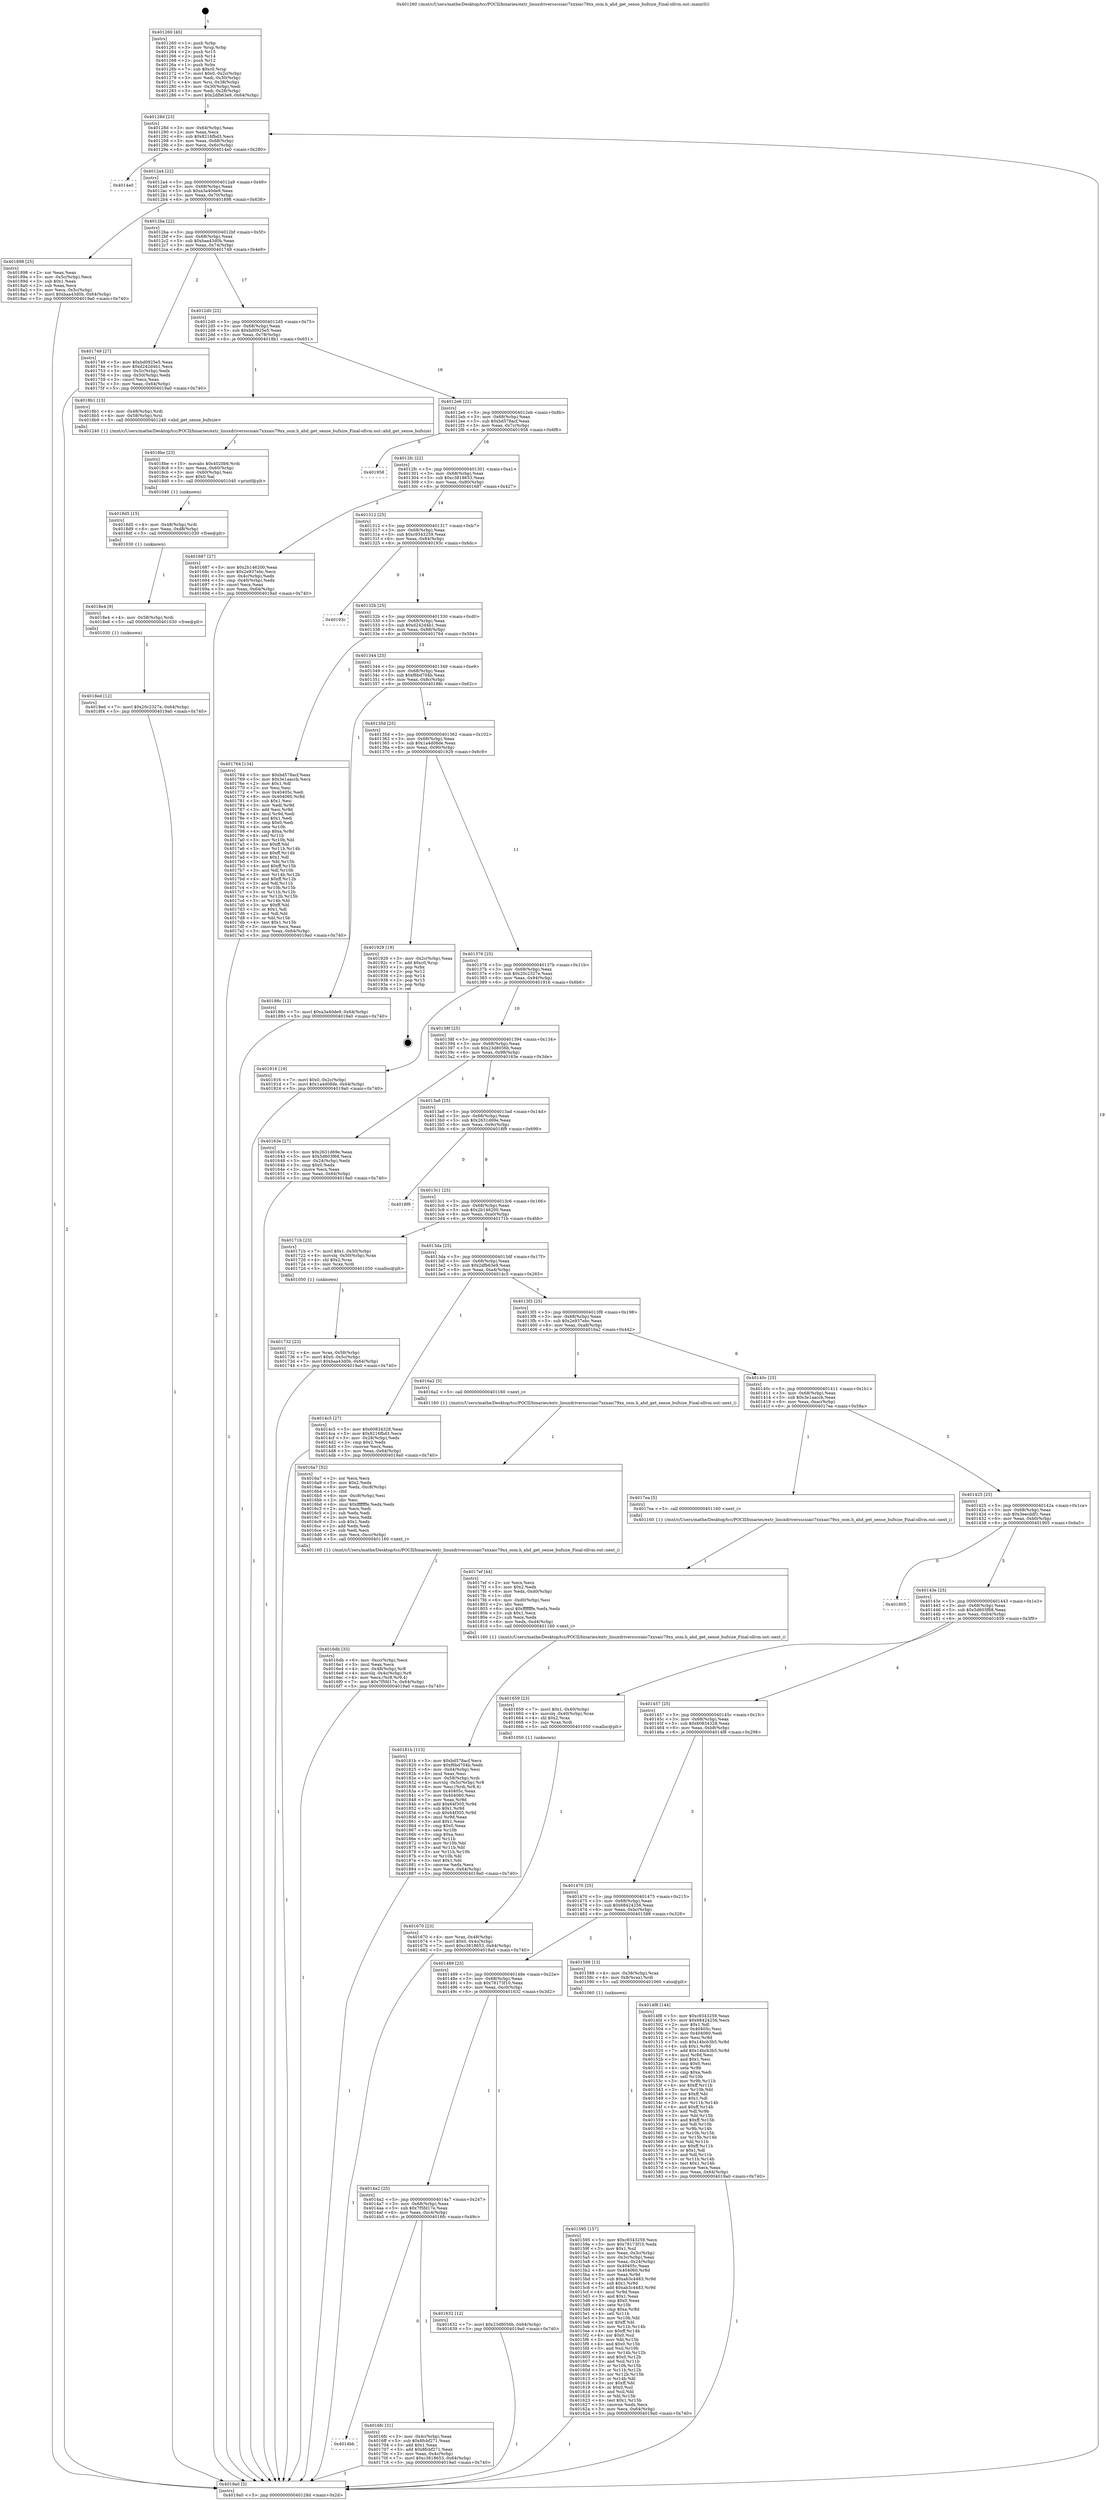 digraph "0x401260" {
  label = "0x401260 (/mnt/c/Users/mathe/Desktop/tcc/POCII/binaries/extr_linuxdriversscsiaic7xxxaic79xx_osm.h_ahd_get_sense_bufsize_Final-ollvm.out::main(0))"
  labelloc = "t"
  node[shape=record]

  Entry [label="",width=0.3,height=0.3,shape=circle,fillcolor=black,style=filled]
  "0x40128d" [label="{
     0x40128d [23]\l
     | [instrs]\l
     &nbsp;&nbsp;0x40128d \<+3\>: mov -0x64(%rbp),%eax\l
     &nbsp;&nbsp;0x401290 \<+2\>: mov %eax,%ecx\l
     &nbsp;&nbsp;0x401292 \<+6\>: sub $0x8216fbd3,%ecx\l
     &nbsp;&nbsp;0x401298 \<+3\>: mov %eax,-0x68(%rbp)\l
     &nbsp;&nbsp;0x40129b \<+3\>: mov %ecx,-0x6c(%rbp)\l
     &nbsp;&nbsp;0x40129e \<+6\>: je 00000000004014e0 \<main+0x280\>\l
  }"]
  "0x4014e0" [label="{
     0x4014e0\l
  }", style=dashed]
  "0x4012a4" [label="{
     0x4012a4 [22]\l
     | [instrs]\l
     &nbsp;&nbsp;0x4012a4 \<+5\>: jmp 00000000004012a9 \<main+0x49\>\l
     &nbsp;&nbsp;0x4012a9 \<+3\>: mov -0x68(%rbp),%eax\l
     &nbsp;&nbsp;0x4012ac \<+5\>: sub $0xa3a40de9,%eax\l
     &nbsp;&nbsp;0x4012b1 \<+3\>: mov %eax,-0x70(%rbp)\l
     &nbsp;&nbsp;0x4012b4 \<+6\>: je 0000000000401898 \<main+0x638\>\l
  }"]
  Exit [label="",width=0.3,height=0.3,shape=circle,fillcolor=black,style=filled,peripheries=2]
  "0x401898" [label="{
     0x401898 [25]\l
     | [instrs]\l
     &nbsp;&nbsp;0x401898 \<+2\>: xor %eax,%eax\l
     &nbsp;&nbsp;0x40189a \<+3\>: mov -0x5c(%rbp),%ecx\l
     &nbsp;&nbsp;0x40189d \<+3\>: sub $0x1,%eax\l
     &nbsp;&nbsp;0x4018a0 \<+2\>: sub %eax,%ecx\l
     &nbsp;&nbsp;0x4018a2 \<+3\>: mov %ecx,-0x5c(%rbp)\l
     &nbsp;&nbsp;0x4018a5 \<+7\>: movl $0xbaa43d0b,-0x64(%rbp)\l
     &nbsp;&nbsp;0x4018ac \<+5\>: jmp 00000000004019a0 \<main+0x740\>\l
  }"]
  "0x4012ba" [label="{
     0x4012ba [22]\l
     | [instrs]\l
     &nbsp;&nbsp;0x4012ba \<+5\>: jmp 00000000004012bf \<main+0x5f\>\l
     &nbsp;&nbsp;0x4012bf \<+3\>: mov -0x68(%rbp),%eax\l
     &nbsp;&nbsp;0x4012c2 \<+5\>: sub $0xbaa43d0b,%eax\l
     &nbsp;&nbsp;0x4012c7 \<+3\>: mov %eax,-0x74(%rbp)\l
     &nbsp;&nbsp;0x4012ca \<+6\>: je 0000000000401749 \<main+0x4e9\>\l
  }"]
  "0x4018ed" [label="{
     0x4018ed [12]\l
     | [instrs]\l
     &nbsp;&nbsp;0x4018ed \<+7\>: movl $0x20c2327e,-0x64(%rbp)\l
     &nbsp;&nbsp;0x4018f4 \<+5\>: jmp 00000000004019a0 \<main+0x740\>\l
  }"]
  "0x401749" [label="{
     0x401749 [27]\l
     | [instrs]\l
     &nbsp;&nbsp;0x401749 \<+5\>: mov $0xbd0925e5,%eax\l
     &nbsp;&nbsp;0x40174e \<+5\>: mov $0xd242d4b1,%ecx\l
     &nbsp;&nbsp;0x401753 \<+3\>: mov -0x5c(%rbp),%edx\l
     &nbsp;&nbsp;0x401756 \<+3\>: cmp -0x50(%rbp),%edx\l
     &nbsp;&nbsp;0x401759 \<+3\>: cmovl %ecx,%eax\l
     &nbsp;&nbsp;0x40175c \<+3\>: mov %eax,-0x64(%rbp)\l
     &nbsp;&nbsp;0x40175f \<+5\>: jmp 00000000004019a0 \<main+0x740\>\l
  }"]
  "0x4012d0" [label="{
     0x4012d0 [22]\l
     | [instrs]\l
     &nbsp;&nbsp;0x4012d0 \<+5\>: jmp 00000000004012d5 \<main+0x75\>\l
     &nbsp;&nbsp;0x4012d5 \<+3\>: mov -0x68(%rbp),%eax\l
     &nbsp;&nbsp;0x4012d8 \<+5\>: sub $0xbd0925e5,%eax\l
     &nbsp;&nbsp;0x4012dd \<+3\>: mov %eax,-0x78(%rbp)\l
     &nbsp;&nbsp;0x4012e0 \<+6\>: je 00000000004018b1 \<main+0x651\>\l
  }"]
  "0x4018e4" [label="{
     0x4018e4 [9]\l
     | [instrs]\l
     &nbsp;&nbsp;0x4018e4 \<+4\>: mov -0x58(%rbp),%rdi\l
     &nbsp;&nbsp;0x4018e8 \<+5\>: call 0000000000401030 \<free@plt\>\l
     | [calls]\l
     &nbsp;&nbsp;0x401030 \{1\} (unknown)\l
  }"]
  "0x4018b1" [label="{
     0x4018b1 [13]\l
     | [instrs]\l
     &nbsp;&nbsp;0x4018b1 \<+4\>: mov -0x48(%rbp),%rdi\l
     &nbsp;&nbsp;0x4018b5 \<+4\>: mov -0x58(%rbp),%rsi\l
     &nbsp;&nbsp;0x4018b9 \<+5\>: call 0000000000401240 \<ahd_get_sense_bufsize\>\l
     | [calls]\l
     &nbsp;&nbsp;0x401240 \{1\} (/mnt/c/Users/mathe/Desktop/tcc/POCII/binaries/extr_linuxdriversscsiaic7xxxaic79xx_osm.h_ahd_get_sense_bufsize_Final-ollvm.out::ahd_get_sense_bufsize)\l
  }"]
  "0x4012e6" [label="{
     0x4012e6 [22]\l
     | [instrs]\l
     &nbsp;&nbsp;0x4012e6 \<+5\>: jmp 00000000004012eb \<main+0x8b\>\l
     &nbsp;&nbsp;0x4012eb \<+3\>: mov -0x68(%rbp),%eax\l
     &nbsp;&nbsp;0x4012ee \<+5\>: sub $0xbd578acf,%eax\l
     &nbsp;&nbsp;0x4012f3 \<+3\>: mov %eax,-0x7c(%rbp)\l
     &nbsp;&nbsp;0x4012f6 \<+6\>: je 0000000000401958 \<main+0x6f8\>\l
  }"]
  "0x4018d5" [label="{
     0x4018d5 [15]\l
     | [instrs]\l
     &nbsp;&nbsp;0x4018d5 \<+4\>: mov -0x48(%rbp),%rdi\l
     &nbsp;&nbsp;0x4018d9 \<+6\>: mov %eax,-0xd8(%rbp)\l
     &nbsp;&nbsp;0x4018df \<+5\>: call 0000000000401030 \<free@plt\>\l
     | [calls]\l
     &nbsp;&nbsp;0x401030 \{1\} (unknown)\l
  }"]
  "0x401958" [label="{
     0x401958\l
  }", style=dashed]
  "0x4012fc" [label="{
     0x4012fc [22]\l
     | [instrs]\l
     &nbsp;&nbsp;0x4012fc \<+5\>: jmp 0000000000401301 \<main+0xa1\>\l
     &nbsp;&nbsp;0x401301 \<+3\>: mov -0x68(%rbp),%eax\l
     &nbsp;&nbsp;0x401304 \<+5\>: sub $0xc3818653,%eax\l
     &nbsp;&nbsp;0x401309 \<+3\>: mov %eax,-0x80(%rbp)\l
     &nbsp;&nbsp;0x40130c \<+6\>: je 0000000000401687 \<main+0x427\>\l
  }"]
  "0x4018be" [label="{
     0x4018be [23]\l
     | [instrs]\l
     &nbsp;&nbsp;0x4018be \<+10\>: movabs $0x4020b6,%rdi\l
     &nbsp;&nbsp;0x4018c8 \<+3\>: mov %eax,-0x60(%rbp)\l
     &nbsp;&nbsp;0x4018cb \<+3\>: mov -0x60(%rbp),%esi\l
     &nbsp;&nbsp;0x4018ce \<+2\>: mov $0x0,%al\l
     &nbsp;&nbsp;0x4018d0 \<+5\>: call 0000000000401040 \<printf@plt\>\l
     | [calls]\l
     &nbsp;&nbsp;0x401040 \{1\} (unknown)\l
  }"]
  "0x401687" [label="{
     0x401687 [27]\l
     | [instrs]\l
     &nbsp;&nbsp;0x401687 \<+5\>: mov $0x2b146200,%eax\l
     &nbsp;&nbsp;0x40168c \<+5\>: mov $0x2e937ebc,%ecx\l
     &nbsp;&nbsp;0x401691 \<+3\>: mov -0x4c(%rbp),%edx\l
     &nbsp;&nbsp;0x401694 \<+3\>: cmp -0x40(%rbp),%edx\l
     &nbsp;&nbsp;0x401697 \<+3\>: cmovl %ecx,%eax\l
     &nbsp;&nbsp;0x40169a \<+3\>: mov %eax,-0x64(%rbp)\l
     &nbsp;&nbsp;0x40169d \<+5\>: jmp 00000000004019a0 \<main+0x740\>\l
  }"]
  "0x401312" [label="{
     0x401312 [25]\l
     | [instrs]\l
     &nbsp;&nbsp;0x401312 \<+5\>: jmp 0000000000401317 \<main+0xb7\>\l
     &nbsp;&nbsp;0x401317 \<+3\>: mov -0x68(%rbp),%eax\l
     &nbsp;&nbsp;0x40131a \<+5\>: sub $0xc9343259,%eax\l
     &nbsp;&nbsp;0x40131f \<+6\>: mov %eax,-0x84(%rbp)\l
     &nbsp;&nbsp;0x401325 \<+6\>: je 000000000040193c \<main+0x6dc\>\l
  }"]
  "0x40181b" [label="{
     0x40181b [113]\l
     | [instrs]\l
     &nbsp;&nbsp;0x40181b \<+5\>: mov $0xbd578acf,%ecx\l
     &nbsp;&nbsp;0x401820 \<+5\>: mov $0xf6bd704b,%edx\l
     &nbsp;&nbsp;0x401825 \<+6\>: mov -0xd4(%rbp),%esi\l
     &nbsp;&nbsp;0x40182b \<+3\>: imul %eax,%esi\l
     &nbsp;&nbsp;0x40182e \<+4\>: mov -0x58(%rbp),%rdi\l
     &nbsp;&nbsp;0x401832 \<+4\>: movslq -0x5c(%rbp),%r8\l
     &nbsp;&nbsp;0x401836 \<+4\>: mov %esi,(%rdi,%r8,4)\l
     &nbsp;&nbsp;0x40183a \<+7\>: mov 0x40405c,%eax\l
     &nbsp;&nbsp;0x401841 \<+7\>: mov 0x404060,%esi\l
     &nbsp;&nbsp;0x401848 \<+3\>: mov %eax,%r9d\l
     &nbsp;&nbsp;0x40184b \<+7\>: add $0x64f305,%r9d\l
     &nbsp;&nbsp;0x401852 \<+4\>: sub $0x1,%r9d\l
     &nbsp;&nbsp;0x401856 \<+7\>: sub $0x64f305,%r9d\l
     &nbsp;&nbsp;0x40185d \<+4\>: imul %r9d,%eax\l
     &nbsp;&nbsp;0x401861 \<+3\>: and $0x1,%eax\l
     &nbsp;&nbsp;0x401864 \<+3\>: cmp $0x0,%eax\l
     &nbsp;&nbsp;0x401867 \<+4\>: sete %r10b\l
     &nbsp;&nbsp;0x40186b \<+3\>: cmp $0xa,%esi\l
     &nbsp;&nbsp;0x40186e \<+4\>: setl %r11b\l
     &nbsp;&nbsp;0x401872 \<+3\>: mov %r10b,%bl\l
     &nbsp;&nbsp;0x401875 \<+3\>: and %r11b,%bl\l
     &nbsp;&nbsp;0x401878 \<+3\>: xor %r11b,%r10b\l
     &nbsp;&nbsp;0x40187b \<+3\>: or %r10b,%bl\l
     &nbsp;&nbsp;0x40187e \<+3\>: test $0x1,%bl\l
     &nbsp;&nbsp;0x401881 \<+3\>: cmovne %edx,%ecx\l
     &nbsp;&nbsp;0x401884 \<+3\>: mov %ecx,-0x64(%rbp)\l
     &nbsp;&nbsp;0x401887 \<+5\>: jmp 00000000004019a0 \<main+0x740\>\l
  }"]
  "0x40193c" [label="{
     0x40193c\l
  }", style=dashed]
  "0x40132b" [label="{
     0x40132b [25]\l
     | [instrs]\l
     &nbsp;&nbsp;0x40132b \<+5\>: jmp 0000000000401330 \<main+0xd0\>\l
     &nbsp;&nbsp;0x401330 \<+3\>: mov -0x68(%rbp),%eax\l
     &nbsp;&nbsp;0x401333 \<+5\>: sub $0xd242d4b1,%eax\l
     &nbsp;&nbsp;0x401338 \<+6\>: mov %eax,-0x88(%rbp)\l
     &nbsp;&nbsp;0x40133e \<+6\>: je 0000000000401764 \<main+0x504\>\l
  }"]
  "0x4017ef" [label="{
     0x4017ef [44]\l
     | [instrs]\l
     &nbsp;&nbsp;0x4017ef \<+2\>: xor %ecx,%ecx\l
     &nbsp;&nbsp;0x4017f1 \<+5\>: mov $0x2,%edx\l
     &nbsp;&nbsp;0x4017f6 \<+6\>: mov %edx,-0xd0(%rbp)\l
     &nbsp;&nbsp;0x4017fc \<+1\>: cltd\l
     &nbsp;&nbsp;0x4017fd \<+6\>: mov -0xd0(%rbp),%esi\l
     &nbsp;&nbsp;0x401803 \<+2\>: idiv %esi\l
     &nbsp;&nbsp;0x401805 \<+6\>: imul $0xfffffffe,%edx,%edx\l
     &nbsp;&nbsp;0x40180b \<+3\>: sub $0x1,%ecx\l
     &nbsp;&nbsp;0x40180e \<+2\>: sub %ecx,%edx\l
     &nbsp;&nbsp;0x401810 \<+6\>: mov %edx,-0xd4(%rbp)\l
     &nbsp;&nbsp;0x401816 \<+5\>: call 0000000000401160 \<next_i\>\l
     | [calls]\l
     &nbsp;&nbsp;0x401160 \{1\} (/mnt/c/Users/mathe/Desktop/tcc/POCII/binaries/extr_linuxdriversscsiaic7xxxaic79xx_osm.h_ahd_get_sense_bufsize_Final-ollvm.out::next_i)\l
  }"]
  "0x401764" [label="{
     0x401764 [134]\l
     | [instrs]\l
     &nbsp;&nbsp;0x401764 \<+5\>: mov $0xbd578acf,%eax\l
     &nbsp;&nbsp;0x401769 \<+5\>: mov $0x3e1aaccb,%ecx\l
     &nbsp;&nbsp;0x40176e \<+2\>: mov $0x1,%dl\l
     &nbsp;&nbsp;0x401770 \<+2\>: xor %esi,%esi\l
     &nbsp;&nbsp;0x401772 \<+7\>: mov 0x40405c,%edi\l
     &nbsp;&nbsp;0x401779 \<+8\>: mov 0x404060,%r8d\l
     &nbsp;&nbsp;0x401781 \<+3\>: sub $0x1,%esi\l
     &nbsp;&nbsp;0x401784 \<+3\>: mov %edi,%r9d\l
     &nbsp;&nbsp;0x401787 \<+3\>: add %esi,%r9d\l
     &nbsp;&nbsp;0x40178a \<+4\>: imul %r9d,%edi\l
     &nbsp;&nbsp;0x40178e \<+3\>: and $0x1,%edi\l
     &nbsp;&nbsp;0x401791 \<+3\>: cmp $0x0,%edi\l
     &nbsp;&nbsp;0x401794 \<+4\>: sete %r10b\l
     &nbsp;&nbsp;0x401798 \<+4\>: cmp $0xa,%r8d\l
     &nbsp;&nbsp;0x40179c \<+4\>: setl %r11b\l
     &nbsp;&nbsp;0x4017a0 \<+3\>: mov %r10b,%bl\l
     &nbsp;&nbsp;0x4017a3 \<+3\>: xor $0xff,%bl\l
     &nbsp;&nbsp;0x4017a6 \<+3\>: mov %r11b,%r14b\l
     &nbsp;&nbsp;0x4017a9 \<+4\>: xor $0xff,%r14b\l
     &nbsp;&nbsp;0x4017ad \<+3\>: xor $0x1,%dl\l
     &nbsp;&nbsp;0x4017b0 \<+3\>: mov %bl,%r15b\l
     &nbsp;&nbsp;0x4017b3 \<+4\>: and $0xff,%r15b\l
     &nbsp;&nbsp;0x4017b7 \<+3\>: and %dl,%r10b\l
     &nbsp;&nbsp;0x4017ba \<+3\>: mov %r14b,%r12b\l
     &nbsp;&nbsp;0x4017bd \<+4\>: and $0xff,%r12b\l
     &nbsp;&nbsp;0x4017c1 \<+3\>: and %dl,%r11b\l
     &nbsp;&nbsp;0x4017c4 \<+3\>: or %r10b,%r15b\l
     &nbsp;&nbsp;0x4017c7 \<+3\>: or %r11b,%r12b\l
     &nbsp;&nbsp;0x4017ca \<+3\>: xor %r12b,%r15b\l
     &nbsp;&nbsp;0x4017cd \<+3\>: or %r14b,%bl\l
     &nbsp;&nbsp;0x4017d0 \<+3\>: xor $0xff,%bl\l
     &nbsp;&nbsp;0x4017d3 \<+3\>: or $0x1,%dl\l
     &nbsp;&nbsp;0x4017d6 \<+2\>: and %dl,%bl\l
     &nbsp;&nbsp;0x4017d8 \<+3\>: or %bl,%r15b\l
     &nbsp;&nbsp;0x4017db \<+4\>: test $0x1,%r15b\l
     &nbsp;&nbsp;0x4017df \<+3\>: cmovne %ecx,%eax\l
     &nbsp;&nbsp;0x4017e2 \<+3\>: mov %eax,-0x64(%rbp)\l
     &nbsp;&nbsp;0x4017e5 \<+5\>: jmp 00000000004019a0 \<main+0x740\>\l
  }"]
  "0x401344" [label="{
     0x401344 [25]\l
     | [instrs]\l
     &nbsp;&nbsp;0x401344 \<+5\>: jmp 0000000000401349 \<main+0xe9\>\l
     &nbsp;&nbsp;0x401349 \<+3\>: mov -0x68(%rbp),%eax\l
     &nbsp;&nbsp;0x40134c \<+5\>: sub $0xf6bd704b,%eax\l
     &nbsp;&nbsp;0x401351 \<+6\>: mov %eax,-0x8c(%rbp)\l
     &nbsp;&nbsp;0x401357 \<+6\>: je 000000000040188c \<main+0x62c\>\l
  }"]
  "0x401732" [label="{
     0x401732 [23]\l
     | [instrs]\l
     &nbsp;&nbsp;0x401732 \<+4\>: mov %rax,-0x58(%rbp)\l
     &nbsp;&nbsp;0x401736 \<+7\>: movl $0x0,-0x5c(%rbp)\l
     &nbsp;&nbsp;0x40173d \<+7\>: movl $0xbaa43d0b,-0x64(%rbp)\l
     &nbsp;&nbsp;0x401744 \<+5\>: jmp 00000000004019a0 \<main+0x740\>\l
  }"]
  "0x40188c" [label="{
     0x40188c [12]\l
     | [instrs]\l
     &nbsp;&nbsp;0x40188c \<+7\>: movl $0xa3a40de9,-0x64(%rbp)\l
     &nbsp;&nbsp;0x401893 \<+5\>: jmp 00000000004019a0 \<main+0x740\>\l
  }"]
  "0x40135d" [label="{
     0x40135d [25]\l
     | [instrs]\l
     &nbsp;&nbsp;0x40135d \<+5\>: jmp 0000000000401362 \<main+0x102\>\l
     &nbsp;&nbsp;0x401362 \<+3\>: mov -0x68(%rbp),%eax\l
     &nbsp;&nbsp;0x401365 \<+5\>: sub $0x1a4d08de,%eax\l
     &nbsp;&nbsp;0x40136a \<+6\>: mov %eax,-0x90(%rbp)\l
     &nbsp;&nbsp;0x401370 \<+6\>: je 0000000000401929 \<main+0x6c9\>\l
  }"]
  "0x4014bb" [label="{
     0x4014bb\l
  }", style=dashed]
  "0x401929" [label="{
     0x401929 [19]\l
     | [instrs]\l
     &nbsp;&nbsp;0x401929 \<+3\>: mov -0x2c(%rbp),%eax\l
     &nbsp;&nbsp;0x40192c \<+7\>: add $0xc0,%rsp\l
     &nbsp;&nbsp;0x401933 \<+1\>: pop %rbx\l
     &nbsp;&nbsp;0x401934 \<+2\>: pop %r12\l
     &nbsp;&nbsp;0x401936 \<+2\>: pop %r14\l
     &nbsp;&nbsp;0x401938 \<+2\>: pop %r15\l
     &nbsp;&nbsp;0x40193a \<+1\>: pop %rbp\l
     &nbsp;&nbsp;0x40193b \<+1\>: ret\l
  }"]
  "0x401376" [label="{
     0x401376 [25]\l
     | [instrs]\l
     &nbsp;&nbsp;0x401376 \<+5\>: jmp 000000000040137b \<main+0x11b\>\l
     &nbsp;&nbsp;0x40137b \<+3\>: mov -0x68(%rbp),%eax\l
     &nbsp;&nbsp;0x40137e \<+5\>: sub $0x20c2327e,%eax\l
     &nbsp;&nbsp;0x401383 \<+6\>: mov %eax,-0x94(%rbp)\l
     &nbsp;&nbsp;0x401389 \<+6\>: je 0000000000401916 \<main+0x6b6\>\l
  }"]
  "0x4016fc" [label="{
     0x4016fc [31]\l
     | [instrs]\l
     &nbsp;&nbsp;0x4016fc \<+3\>: mov -0x4c(%rbp),%eax\l
     &nbsp;&nbsp;0x4016ff \<+5\>: sub $0x8fcbf271,%eax\l
     &nbsp;&nbsp;0x401704 \<+3\>: add $0x1,%eax\l
     &nbsp;&nbsp;0x401707 \<+5\>: add $0x8fcbf271,%eax\l
     &nbsp;&nbsp;0x40170c \<+3\>: mov %eax,-0x4c(%rbp)\l
     &nbsp;&nbsp;0x40170f \<+7\>: movl $0xc3818653,-0x64(%rbp)\l
     &nbsp;&nbsp;0x401716 \<+5\>: jmp 00000000004019a0 \<main+0x740\>\l
  }"]
  "0x401916" [label="{
     0x401916 [19]\l
     | [instrs]\l
     &nbsp;&nbsp;0x401916 \<+7\>: movl $0x0,-0x2c(%rbp)\l
     &nbsp;&nbsp;0x40191d \<+7\>: movl $0x1a4d08de,-0x64(%rbp)\l
     &nbsp;&nbsp;0x401924 \<+5\>: jmp 00000000004019a0 \<main+0x740\>\l
  }"]
  "0x40138f" [label="{
     0x40138f [25]\l
     | [instrs]\l
     &nbsp;&nbsp;0x40138f \<+5\>: jmp 0000000000401394 \<main+0x134\>\l
     &nbsp;&nbsp;0x401394 \<+3\>: mov -0x68(%rbp),%eax\l
     &nbsp;&nbsp;0x401397 \<+5\>: sub $0x23d8056b,%eax\l
     &nbsp;&nbsp;0x40139c \<+6\>: mov %eax,-0x98(%rbp)\l
     &nbsp;&nbsp;0x4013a2 \<+6\>: je 000000000040163e \<main+0x3de\>\l
  }"]
  "0x4016db" [label="{
     0x4016db [33]\l
     | [instrs]\l
     &nbsp;&nbsp;0x4016db \<+6\>: mov -0xcc(%rbp),%ecx\l
     &nbsp;&nbsp;0x4016e1 \<+3\>: imul %eax,%ecx\l
     &nbsp;&nbsp;0x4016e4 \<+4\>: mov -0x48(%rbp),%r8\l
     &nbsp;&nbsp;0x4016e8 \<+4\>: movslq -0x4c(%rbp),%r9\l
     &nbsp;&nbsp;0x4016ec \<+4\>: mov %ecx,(%r8,%r9,4)\l
     &nbsp;&nbsp;0x4016f0 \<+7\>: movl $0x7f5fd17e,-0x64(%rbp)\l
     &nbsp;&nbsp;0x4016f7 \<+5\>: jmp 00000000004019a0 \<main+0x740\>\l
  }"]
  "0x40163e" [label="{
     0x40163e [27]\l
     | [instrs]\l
     &nbsp;&nbsp;0x40163e \<+5\>: mov $0x2631d69e,%eax\l
     &nbsp;&nbsp;0x401643 \<+5\>: mov $0x5d603f68,%ecx\l
     &nbsp;&nbsp;0x401648 \<+3\>: mov -0x24(%rbp),%edx\l
     &nbsp;&nbsp;0x40164b \<+3\>: cmp $0x0,%edx\l
     &nbsp;&nbsp;0x40164e \<+3\>: cmove %ecx,%eax\l
     &nbsp;&nbsp;0x401651 \<+3\>: mov %eax,-0x64(%rbp)\l
     &nbsp;&nbsp;0x401654 \<+5\>: jmp 00000000004019a0 \<main+0x740\>\l
  }"]
  "0x4013a8" [label="{
     0x4013a8 [25]\l
     | [instrs]\l
     &nbsp;&nbsp;0x4013a8 \<+5\>: jmp 00000000004013ad \<main+0x14d\>\l
     &nbsp;&nbsp;0x4013ad \<+3\>: mov -0x68(%rbp),%eax\l
     &nbsp;&nbsp;0x4013b0 \<+5\>: sub $0x2631d69e,%eax\l
     &nbsp;&nbsp;0x4013b5 \<+6\>: mov %eax,-0x9c(%rbp)\l
     &nbsp;&nbsp;0x4013bb \<+6\>: je 00000000004018f9 \<main+0x699\>\l
  }"]
  "0x4016a7" [label="{
     0x4016a7 [52]\l
     | [instrs]\l
     &nbsp;&nbsp;0x4016a7 \<+2\>: xor %ecx,%ecx\l
     &nbsp;&nbsp;0x4016a9 \<+5\>: mov $0x2,%edx\l
     &nbsp;&nbsp;0x4016ae \<+6\>: mov %edx,-0xc8(%rbp)\l
     &nbsp;&nbsp;0x4016b4 \<+1\>: cltd\l
     &nbsp;&nbsp;0x4016b5 \<+6\>: mov -0xc8(%rbp),%esi\l
     &nbsp;&nbsp;0x4016bb \<+2\>: idiv %esi\l
     &nbsp;&nbsp;0x4016bd \<+6\>: imul $0xfffffffe,%edx,%edx\l
     &nbsp;&nbsp;0x4016c3 \<+2\>: mov %ecx,%edi\l
     &nbsp;&nbsp;0x4016c5 \<+2\>: sub %edx,%edi\l
     &nbsp;&nbsp;0x4016c7 \<+2\>: mov %ecx,%edx\l
     &nbsp;&nbsp;0x4016c9 \<+3\>: sub $0x1,%edx\l
     &nbsp;&nbsp;0x4016cc \<+2\>: add %edx,%edi\l
     &nbsp;&nbsp;0x4016ce \<+2\>: sub %edi,%ecx\l
     &nbsp;&nbsp;0x4016d0 \<+6\>: mov %ecx,-0xcc(%rbp)\l
     &nbsp;&nbsp;0x4016d6 \<+5\>: call 0000000000401160 \<next_i\>\l
     | [calls]\l
     &nbsp;&nbsp;0x401160 \{1\} (/mnt/c/Users/mathe/Desktop/tcc/POCII/binaries/extr_linuxdriversscsiaic7xxxaic79xx_osm.h_ahd_get_sense_bufsize_Final-ollvm.out::next_i)\l
  }"]
  "0x4018f9" [label="{
     0x4018f9\l
  }", style=dashed]
  "0x4013c1" [label="{
     0x4013c1 [25]\l
     | [instrs]\l
     &nbsp;&nbsp;0x4013c1 \<+5\>: jmp 00000000004013c6 \<main+0x166\>\l
     &nbsp;&nbsp;0x4013c6 \<+3\>: mov -0x68(%rbp),%eax\l
     &nbsp;&nbsp;0x4013c9 \<+5\>: sub $0x2b146200,%eax\l
     &nbsp;&nbsp;0x4013ce \<+6\>: mov %eax,-0xa0(%rbp)\l
     &nbsp;&nbsp;0x4013d4 \<+6\>: je 000000000040171b \<main+0x4bb\>\l
  }"]
  "0x401670" [label="{
     0x401670 [23]\l
     | [instrs]\l
     &nbsp;&nbsp;0x401670 \<+4\>: mov %rax,-0x48(%rbp)\l
     &nbsp;&nbsp;0x401674 \<+7\>: movl $0x0,-0x4c(%rbp)\l
     &nbsp;&nbsp;0x40167b \<+7\>: movl $0xc3818653,-0x64(%rbp)\l
     &nbsp;&nbsp;0x401682 \<+5\>: jmp 00000000004019a0 \<main+0x740\>\l
  }"]
  "0x40171b" [label="{
     0x40171b [23]\l
     | [instrs]\l
     &nbsp;&nbsp;0x40171b \<+7\>: movl $0x1,-0x50(%rbp)\l
     &nbsp;&nbsp;0x401722 \<+4\>: movslq -0x50(%rbp),%rax\l
     &nbsp;&nbsp;0x401726 \<+4\>: shl $0x2,%rax\l
     &nbsp;&nbsp;0x40172a \<+3\>: mov %rax,%rdi\l
     &nbsp;&nbsp;0x40172d \<+5\>: call 0000000000401050 \<malloc@plt\>\l
     | [calls]\l
     &nbsp;&nbsp;0x401050 \{1\} (unknown)\l
  }"]
  "0x4013da" [label="{
     0x4013da [25]\l
     | [instrs]\l
     &nbsp;&nbsp;0x4013da \<+5\>: jmp 00000000004013df \<main+0x17f\>\l
     &nbsp;&nbsp;0x4013df \<+3\>: mov -0x68(%rbp),%eax\l
     &nbsp;&nbsp;0x4013e2 \<+5\>: sub $0x2dfb63e9,%eax\l
     &nbsp;&nbsp;0x4013e7 \<+6\>: mov %eax,-0xa4(%rbp)\l
     &nbsp;&nbsp;0x4013ed \<+6\>: je 00000000004014c5 \<main+0x265\>\l
  }"]
  "0x4014a2" [label="{
     0x4014a2 [25]\l
     | [instrs]\l
     &nbsp;&nbsp;0x4014a2 \<+5\>: jmp 00000000004014a7 \<main+0x247\>\l
     &nbsp;&nbsp;0x4014a7 \<+3\>: mov -0x68(%rbp),%eax\l
     &nbsp;&nbsp;0x4014aa \<+5\>: sub $0x7f5fd17e,%eax\l
     &nbsp;&nbsp;0x4014af \<+6\>: mov %eax,-0xc4(%rbp)\l
     &nbsp;&nbsp;0x4014b5 \<+6\>: je 00000000004016fc \<main+0x49c\>\l
  }"]
  "0x4014c5" [label="{
     0x4014c5 [27]\l
     | [instrs]\l
     &nbsp;&nbsp;0x4014c5 \<+5\>: mov $0x60834328,%eax\l
     &nbsp;&nbsp;0x4014ca \<+5\>: mov $0x8216fbd3,%ecx\l
     &nbsp;&nbsp;0x4014cf \<+3\>: mov -0x28(%rbp),%edx\l
     &nbsp;&nbsp;0x4014d2 \<+3\>: cmp $0x2,%edx\l
     &nbsp;&nbsp;0x4014d5 \<+3\>: cmovne %ecx,%eax\l
     &nbsp;&nbsp;0x4014d8 \<+3\>: mov %eax,-0x64(%rbp)\l
     &nbsp;&nbsp;0x4014db \<+5\>: jmp 00000000004019a0 \<main+0x740\>\l
  }"]
  "0x4013f3" [label="{
     0x4013f3 [25]\l
     | [instrs]\l
     &nbsp;&nbsp;0x4013f3 \<+5\>: jmp 00000000004013f8 \<main+0x198\>\l
     &nbsp;&nbsp;0x4013f8 \<+3\>: mov -0x68(%rbp),%eax\l
     &nbsp;&nbsp;0x4013fb \<+5\>: sub $0x2e937ebc,%eax\l
     &nbsp;&nbsp;0x401400 \<+6\>: mov %eax,-0xa8(%rbp)\l
     &nbsp;&nbsp;0x401406 \<+6\>: je 00000000004016a2 \<main+0x442\>\l
  }"]
  "0x4019a0" [label="{
     0x4019a0 [5]\l
     | [instrs]\l
     &nbsp;&nbsp;0x4019a0 \<+5\>: jmp 000000000040128d \<main+0x2d\>\l
  }"]
  "0x401260" [label="{
     0x401260 [45]\l
     | [instrs]\l
     &nbsp;&nbsp;0x401260 \<+1\>: push %rbp\l
     &nbsp;&nbsp;0x401261 \<+3\>: mov %rsp,%rbp\l
     &nbsp;&nbsp;0x401264 \<+2\>: push %r15\l
     &nbsp;&nbsp;0x401266 \<+2\>: push %r14\l
     &nbsp;&nbsp;0x401268 \<+2\>: push %r12\l
     &nbsp;&nbsp;0x40126a \<+1\>: push %rbx\l
     &nbsp;&nbsp;0x40126b \<+7\>: sub $0xc0,%rsp\l
     &nbsp;&nbsp;0x401272 \<+7\>: movl $0x0,-0x2c(%rbp)\l
     &nbsp;&nbsp;0x401279 \<+3\>: mov %edi,-0x30(%rbp)\l
     &nbsp;&nbsp;0x40127c \<+4\>: mov %rsi,-0x38(%rbp)\l
     &nbsp;&nbsp;0x401280 \<+3\>: mov -0x30(%rbp),%edi\l
     &nbsp;&nbsp;0x401283 \<+3\>: mov %edi,-0x28(%rbp)\l
     &nbsp;&nbsp;0x401286 \<+7\>: movl $0x2dfb63e9,-0x64(%rbp)\l
  }"]
  "0x401632" [label="{
     0x401632 [12]\l
     | [instrs]\l
     &nbsp;&nbsp;0x401632 \<+7\>: movl $0x23d8056b,-0x64(%rbp)\l
     &nbsp;&nbsp;0x401639 \<+5\>: jmp 00000000004019a0 \<main+0x740\>\l
  }"]
  "0x4016a2" [label="{
     0x4016a2 [5]\l
     | [instrs]\l
     &nbsp;&nbsp;0x4016a2 \<+5\>: call 0000000000401160 \<next_i\>\l
     | [calls]\l
     &nbsp;&nbsp;0x401160 \{1\} (/mnt/c/Users/mathe/Desktop/tcc/POCII/binaries/extr_linuxdriversscsiaic7xxxaic79xx_osm.h_ahd_get_sense_bufsize_Final-ollvm.out::next_i)\l
  }"]
  "0x40140c" [label="{
     0x40140c [25]\l
     | [instrs]\l
     &nbsp;&nbsp;0x40140c \<+5\>: jmp 0000000000401411 \<main+0x1b1\>\l
     &nbsp;&nbsp;0x401411 \<+3\>: mov -0x68(%rbp),%eax\l
     &nbsp;&nbsp;0x401414 \<+5\>: sub $0x3e1aaccb,%eax\l
     &nbsp;&nbsp;0x401419 \<+6\>: mov %eax,-0xac(%rbp)\l
     &nbsp;&nbsp;0x40141f \<+6\>: je 00000000004017ea \<main+0x58a\>\l
  }"]
  "0x401595" [label="{
     0x401595 [157]\l
     | [instrs]\l
     &nbsp;&nbsp;0x401595 \<+5\>: mov $0xc9343259,%ecx\l
     &nbsp;&nbsp;0x40159a \<+5\>: mov $0x78173f10,%edx\l
     &nbsp;&nbsp;0x40159f \<+3\>: mov $0x1,%sil\l
     &nbsp;&nbsp;0x4015a2 \<+3\>: mov %eax,-0x3c(%rbp)\l
     &nbsp;&nbsp;0x4015a5 \<+3\>: mov -0x3c(%rbp),%eax\l
     &nbsp;&nbsp;0x4015a8 \<+3\>: mov %eax,-0x24(%rbp)\l
     &nbsp;&nbsp;0x4015ab \<+7\>: mov 0x40405c,%eax\l
     &nbsp;&nbsp;0x4015b2 \<+8\>: mov 0x404060,%r8d\l
     &nbsp;&nbsp;0x4015ba \<+3\>: mov %eax,%r9d\l
     &nbsp;&nbsp;0x4015bd \<+7\>: sub $0xab3c4483,%r9d\l
     &nbsp;&nbsp;0x4015c4 \<+4\>: sub $0x1,%r9d\l
     &nbsp;&nbsp;0x4015c8 \<+7\>: add $0xab3c4483,%r9d\l
     &nbsp;&nbsp;0x4015cf \<+4\>: imul %r9d,%eax\l
     &nbsp;&nbsp;0x4015d3 \<+3\>: and $0x1,%eax\l
     &nbsp;&nbsp;0x4015d6 \<+3\>: cmp $0x0,%eax\l
     &nbsp;&nbsp;0x4015d9 \<+4\>: sete %r10b\l
     &nbsp;&nbsp;0x4015dd \<+4\>: cmp $0xa,%r8d\l
     &nbsp;&nbsp;0x4015e1 \<+4\>: setl %r11b\l
     &nbsp;&nbsp;0x4015e5 \<+3\>: mov %r10b,%bl\l
     &nbsp;&nbsp;0x4015e8 \<+3\>: xor $0xff,%bl\l
     &nbsp;&nbsp;0x4015eb \<+3\>: mov %r11b,%r14b\l
     &nbsp;&nbsp;0x4015ee \<+4\>: xor $0xff,%r14b\l
     &nbsp;&nbsp;0x4015f2 \<+4\>: xor $0x0,%sil\l
     &nbsp;&nbsp;0x4015f6 \<+3\>: mov %bl,%r15b\l
     &nbsp;&nbsp;0x4015f9 \<+4\>: and $0x0,%r15b\l
     &nbsp;&nbsp;0x4015fd \<+3\>: and %sil,%r10b\l
     &nbsp;&nbsp;0x401600 \<+3\>: mov %r14b,%r12b\l
     &nbsp;&nbsp;0x401603 \<+4\>: and $0x0,%r12b\l
     &nbsp;&nbsp;0x401607 \<+3\>: and %sil,%r11b\l
     &nbsp;&nbsp;0x40160a \<+3\>: or %r10b,%r15b\l
     &nbsp;&nbsp;0x40160d \<+3\>: or %r11b,%r12b\l
     &nbsp;&nbsp;0x401610 \<+3\>: xor %r12b,%r15b\l
     &nbsp;&nbsp;0x401613 \<+3\>: or %r14b,%bl\l
     &nbsp;&nbsp;0x401616 \<+3\>: xor $0xff,%bl\l
     &nbsp;&nbsp;0x401619 \<+4\>: or $0x0,%sil\l
     &nbsp;&nbsp;0x40161d \<+3\>: and %sil,%bl\l
     &nbsp;&nbsp;0x401620 \<+3\>: or %bl,%r15b\l
     &nbsp;&nbsp;0x401623 \<+4\>: test $0x1,%r15b\l
     &nbsp;&nbsp;0x401627 \<+3\>: cmovne %edx,%ecx\l
     &nbsp;&nbsp;0x40162a \<+3\>: mov %ecx,-0x64(%rbp)\l
     &nbsp;&nbsp;0x40162d \<+5\>: jmp 00000000004019a0 \<main+0x740\>\l
  }"]
  "0x4017ea" [label="{
     0x4017ea [5]\l
     | [instrs]\l
     &nbsp;&nbsp;0x4017ea \<+5\>: call 0000000000401160 \<next_i\>\l
     | [calls]\l
     &nbsp;&nbsp;0x401160 \{1\} (/mnt/c/Users/mathe/Desktop/tcc/POCII/binaries/extr_linuxdriversscsiaic7xxxaic79xx_osm.h_ahd_get_sense_bufsize_Final-ollvm.out::next_i)\l
  }"]
  "0x401425" [label="{
     0x401425 [25]\l
     | [instrs]\l
     &nbsp;&nbsp;0x401425 \<+5\>: jmp 000000000040142a \<main+0x1ca\>\l
     &nbsp;&nbsp;0x40142a \<+3\>: mov -0x68(%rbp),%eax\l
     &nbsp;&nbsp;0x40142d \<+5\>: sub $0x3eecddf1,%eax\l
     &nbsp;&nbsp;0x401432 \<+6\>: mov %eax,-0xb0(%rbp)\l
     &nbsp;&nbsp;0x401438 \<+6\>: je 0000000000401905 \<main+0x6a5\>\l
  }"]
  "0x401489" [label="{
     0x401489 [25]\l
     | [instrs]\l
     &nbsp;&nbsp;0x401489 \<+5\>: jmp 000000000040148e \<main+0x22e\>\l
     &nbsp;&nbsp;0x40148e \<+3\>: mov -0x68(%rbp),%eax\l
     &nbsp;&nbsp;0x401491 \<+5\>: sub $0x78173f10,%eax\l
     &nbsp;&nbsp;0x401496 \<+6\>: mov %eax,-0xc0(%rbp)\l
     &nbsp;&nbsp;0x40149c \<+6\>: je 0000000000401632 \<main+0x3d2\>\l
  }"]
  "0x401905" [label="{
     0x401905\l
  }", style=dashed]
  "0x40143e" [label="{
     0x40143e [25]\l
     | [instrs]\l
     &nbsp;&nbsp;0x40143e \<+5\>: jmp 0000000000401443 \<main+0x1e3\>\l
     &nbsp;&nbsp;0x401443 \<+3\>: mov -0x68(%rbp),%eax\l
     &nbsp;&nbsp;0x401446 \<+5\>: sub $0x5d603f68,%eax\l
     &nbsp;&nbsp;0x40144b \<+6\>: mov %eax,-0xb4(%rbp)\l
     &nbsp;&nbsp;0x401451 \<+6\>: je 0000000000401659 \<main+0x3f9\>\l
  }"]
  "0x401588" [label="{
     0x401588 [13]\l
     | [instrs]\l
     &nbsp;&nbsp;0x401588 \<+4\>: mov -0x38(%rbp),%rax\l
     &nbsp;&nbsp;0x40158c \<+4\>: mov 0x8(%rax),%rdi\l
     &nbsp;&nbsp;0x401590 \<+5\>: call 0000000000401060 \<atoi@plt\>\l
     | [calls]\l
     &nbsp;&nbsp;0x401060 \{1\} (unknown)\l
  }"]
  "0x401659" [label="{
     0x401659 [23]\l
     | [instrs]\l
     &nbsp;&nbsp;0x401659 \<+7\>: movl $0x1,-0x40(%rbp)\l
     &nbsp;&nbsp;0x401660 \<+4\>: movslq -0x40(%rbp),%rax\l
     &nbsp;&nbsp;0x401664 \<+4\>: shl $0x2,%rax\l
     &nbsp;&nbsp;0x401668 \<+3\>: mov %rax,%rdi\l
     &nbsp;&nbsp;0x40166b \<+5\>: call 0000000000401050 \<malloc@plt\>\l
     | [calls]\l
     &nbsp;&nbsp;0x401050 \{1\} (unknown)\l
  }"]
  "0x401457" [label="{
     0x401457 [25]\l
     | [instrs]\l
     &nbsp;&nbsp;0x401457 \<+5\>: jmp 000000000040145c \<main+0x1fc\>\l
     &nbsp;&nbsp;0x40145c \<+3\>: mov -0x68(%rbp),%eax\l
     &nbsp;&nbsp;0x40145f \<+5\>: sub $0x60834328,%eax\l
     &nbsp;&nbsp;0x401464 \<+6\>: mov %eax,-0xb8(%rbp)\l
     &nbsp;&nbsp;0x40146a \<+6\>: je 00000000004014f8 \<main+0x298\>\l
  }"]
  "0x401470" [label="{
     0x401470 [25]\l
     | [instrs]\l
     &nbsp;&nbsp;0x401470 \<+5\>: jmp 0000000000401475 \<main+0x215\>\l
     &nbsp;&nbsp;0x401475 \<+3\>: mov -0x68(%rbp),%eax\l
     &nbsp;&nbsp;0x401478 \<+5\>: sub $0x68424256,%eax\l
     &nbsp;&nbsp;0x40147d \<+6\>: mov %eax,-0xbc(%rbp)\l
     &nbsp;&nbsp;0x401483 \<+6\>: je 0000000000401588 \<main+0x328\>\l
  }"]
  "0x4014f8" [label="{
     0x4014f8 [144]\l
     | [instrs]\l
     &nbsp;&nbsp;0x4014f8 \<+5\>: mov $0xc9343259,%eax\l
     &nbsp;&nbsp;0x4014fd \<+5\>: mov $0x68424256,%ecx\l
     &nbsp;&nbsp;0x401502 \<+2\>: mov $0x1,%dl\l
     &nbsp;&nbsp;0x401504 \<+7\>: mov 0x40405c,%esi\l
     &nbsp;&nbsp;0x40150b \<+7\>: mov 0x404060,%edi\l
     &nbsp;&nbsp;0x401512 \<+3\>: mov %esi,%r8d\l
     &nbsp;&nbsp;0x401515 \<+7\>: sub $0x14bcb3b5,%r8d\l
     &nbsp;&nbsp;0x40151c \<+4\>: sub $0x1,%r8d\l
     &nbsp;&nbsp;0x401520 \<+7\>: add $0x14bcb3b5,%r8d\l
     &nbsp;&nbsp;0x401527 \<+4\>: imul %r8d,%esi\l
     &nbsp;&nbsp;0x40152b \<+3\>: and $0x1,%esi\l
     &nbsp;&nbsp;0x40152e \<+3\>: cmp $0x0,%esi\l
     &nbsp;&nbsp;0x401531 \<+4\>: sete %r9b\l
     &nbsp;&nbsp;0x401535 \<+3\>: cmp $0xa,%edi\l
     &nbsp;&nbsp;0x401538 \<+4\>: setl %r10b\l
     &nbsp;&nbsp;0x40153c \<+3\>: mov %r9b,%r11b\l
     &nbsp;&nbsp;0x40153f \<+4\>: xor $0xff,%r11b\l
     &nbsp;&nbsp;0x401543 \<+3\>: mov %r10b,%bl\l
     &nbsp;&nbsp;0x401546 \<+3\>: xor $0xff,%bl\l
     &nbsp;&nbsp;0x401549 \<+3\>: xor $0x1,%dl\l
     &nbsp;&nbsp;0x40154c \<+3\>: mov %r11b,%r14b\l
     &nbsp;&nbsp;0x40154f \<+4\>: and $0xff,%r14b\l
     &nbsp;&nbsp;0x401553 \<+3\>: and %dl,%r9b\l
     &nbsp;&nbsp;0x401556 \<+3\>: mov %bl,%r15b\l
     &nbsp;&nbsp;0x401559 \<+4\>: and $0xff,%r15b\l
     &nbsp;&nbsp;0x40155d \<+3\>: and %dl,%r10b\l
     &nbsp;&nbsp;0x401560 \<+3\>: or %r9b,%r14b\l
     &nbsp;&nbsp;0x401563 \<+3\>: or %r10b,%r15b\l
     &nbsp;&nbsp;0x401566 \<+3\>: xor %r15b,%r14b\l
     &nbsp;&nbsp;0x401569 \<+3\>: or %bl,%r11b\l
     &nbsp;&nbsp;0x40156c \<+4\>: xor $0xff,%r11b\l
     &nbsp;&nbsp;0x401570 \<+3\>: or $0x1,%dl\l
     &nbsp;&nbsp;0x401573 \<+3\>: and %dl,%r11b\l
     &nbsp;&nbsp;0x401576 \<+3\>: or %r11b,%r14b\l
     &nbsp;&nbsp;0x401579 \<+4\>: test $0x1,%r14b\l
     &nbsp;&nbsp;0x40157d \<+3\>: cmovne %ecx,%eax\l
     &nbsp;&nbsp;0x401580 \<+3\>: mov %eax,-0x64(%rbp)\l
     &nbsp;&nbsp;0x401583 \<+5\>: jmp 00000000004019a0 \<main+0x740\>\l
  }"]
  Entry -> "0x401260" [label=" 1"]
  "0x40128d" -> "0x4014e0" [label=" 0"]
  "0x40128d" -> "0x4012a4" [label=" 20"]
  "0x401929" -> Exit [label=" 1"]
  "0x4012a4" -> "0x401898" [label=" 1"]
  "0x4012a4" -> "0x4012ba" [label=" 19"]
  "0x401916" -> "0x4019a0" [label=" 1"]
  "0x4012ba" -> "0x401749" [label=" 2"]
  "0x4012ba" -> "0x4012d0" [label=" 17"]
  "0x4018ed" -> "0x4019a0" [label=" 1"]
  "0x4012d0" -> "0x4018b1" [label=" 1"]
  "0x4012d0" -> "0x4012e6" [label=" 16"]
  "0x4018e4" -> "0x4018ed" [label=" 1"]
  "0x4012e6" -> "0x401958" [label=" 0"]
  "0x4012e6" -> "0x4012fc" [label=" 16"]
  "0x4018d5" -> "0x4018e4" [label=" 1"]
  "0x4012fc" -> "0x401687" [label=" 2"]
  "0x4012fc" -> "0x401312" [label=" 14"]
  "0x4018be" -> "0x4018d5" [label=" 1"]
  "0x401312" -> "0x40193c" [label=" 0"]
  "0x401312" -> "0x40132b" [label=" 14"]
  "0x4018b1" -> "0x4018be" [label=" 1"]
  "0x40132b" -> "0x401764" [label=" 1"]
  "0x40132b" -> "0x401344" [label=" 13"]
  "0x401898" -> "0x4019a0" [label=" 1"]
  "0x401344" -> "0x40188c" [label=" 1"]
  "0x401344" -> "0x40135d" [label=" 12"]
  "0x40188c" -> "0x4019a0" [label=" 1"]
  "0x40135d" -> "0x401929" [label=" 1"]
  "0x40135d" -> "0x401376" [label=" 11"]
  "0x40181b" -> "0x4019a0" [label=" 1"]
  "0x401376" -> "0x401916" [label=" 1"]
  "0x401376" -> "0x40138f" [label=" 10"]
  "0x4017ef" -> "0x40181b" [label=" 1"]
  "0x40138f" -> "0x40163e" [label=" 1"]
  "0x40138f" -> "0x4013a8" [label=" 9"]
  "0x401764" -> "0x4019a0" [label=" 1"]
  "0x4013a8" -> "0x4018f9" [label=" 0"]
  "0x4013a8" -> "0x4013c1" [label=" 9"]
  "0x401749" -> "0x4019a0" [label=" 2"]
  "0x4013c1" -> "0x40171b" [label=" 1"]
  "0x4013c1" -> "0x4013da" [label=" 8"]
  "0x401732" -> "0x4019a0" [label=" 1"]
  "0x4013da" -> "0x4014c5" [label=" 1"]
  "0x4013da" -> "0x4013f3" [label=" 7"]
  "0x4014c5" -> "0x4019a0" [label=" 1"]
  "0x401260" -> "0x40128d" [label=" 1"]
  "0x4019a0" -> "0x40128d" [label=" 19"]
  "0x40171b" -> "0x401732" [label=" 1"]
  "0x4013f3" -> "0x4016a2" [label=" 1"]
  "0x4013f3" -> "0x40140c" [label=" 6"]
  "0x4016fc" -> "0x4019a0" [label=" 1"]
  "0x40140c" -> "0x4017ea" [label=" 1"]
  "0x40140c" -> "0x401425" [label=" 5"]
  "0x4014a2" -> "0x4016fc" [label=" 1"]
  "0x401425" -> "0x401905" [label=" 0"]
  "0x401425" -> "0x40143e" [label=" 5"]
  "0x4017ea" -> "0x4017ef" [label=" 1"]
  "0x40143e" -> "0x401659" [label=" 1"]
  "0x40143e" -> "0x401457" [label=" 4"]
  "0x4016db" -> "0x4019a0" [label=" 1"]
  "0x401457" -> "0x4014f8" [label=" 1"]
  "0x401457" -> "0x401470" [label=" 3"]
  "0x4014f8" -> "0x4019a0" [label=" 1"]
  "0x4016a7" -> "0x4016db" [label=" 1"]
  "0x401470" -> "0x401588" [label=" 1"]
  "0x401470" -> "0x401489" [label=" 2"]
  "0x401588" -> "0x401595" [label=" 1"]
  "0x401595" -> "0x4019a0" [label=" 1"]
  "0x4014a2" -> "0x4014bb" [label=" 0"]
  "0x401489" -> "0x401632" [label=" 1"]
  "0x401489" -> "0x4014a2" [label=" 1"]
  "0x401632" -> "0x4019a0" [label=" 1"]
  "0x40163e" -> "0x4019a0" [label=" 1"]
  "0x401659" -> "0x401670" [label=" 1"]
  "0x401670" -> "0x4019a0" [label=" 1"]
  "0x401687" -> "0x4019a0" [label=" 2"]
  "0x4016a2" -> "0x4016a7" [label=" 1"]
}
